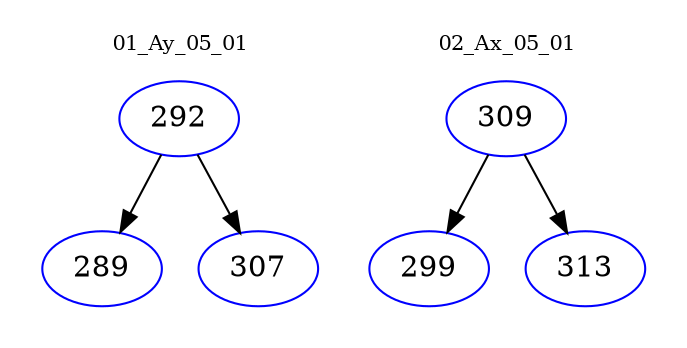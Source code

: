 digraph{
subgraph cluster_0 {
color = white
label = "01_Ay_05_01";
fontsize=10;
T0_292 [label="292", color="blue"]
T0_292 -> T0_289 [color="black"]
T0_289 [label="289", color="blue"]
T0_292 -> T0_307 [color="black"]
T0_307 [label="307", color="blue"]
}
subgraph cluster_1 {
color = white
label = "02_Ax_05_01";
fontsize=10;
T1_309 [label="309", color="blue"]
T1_309 -> T1_299 [color="black"]
T1_299 [label="299", color="blue"]
T1_309 -> T1_313 [color="black"]
T1_313 [label="313", color="blue"]
}
}
